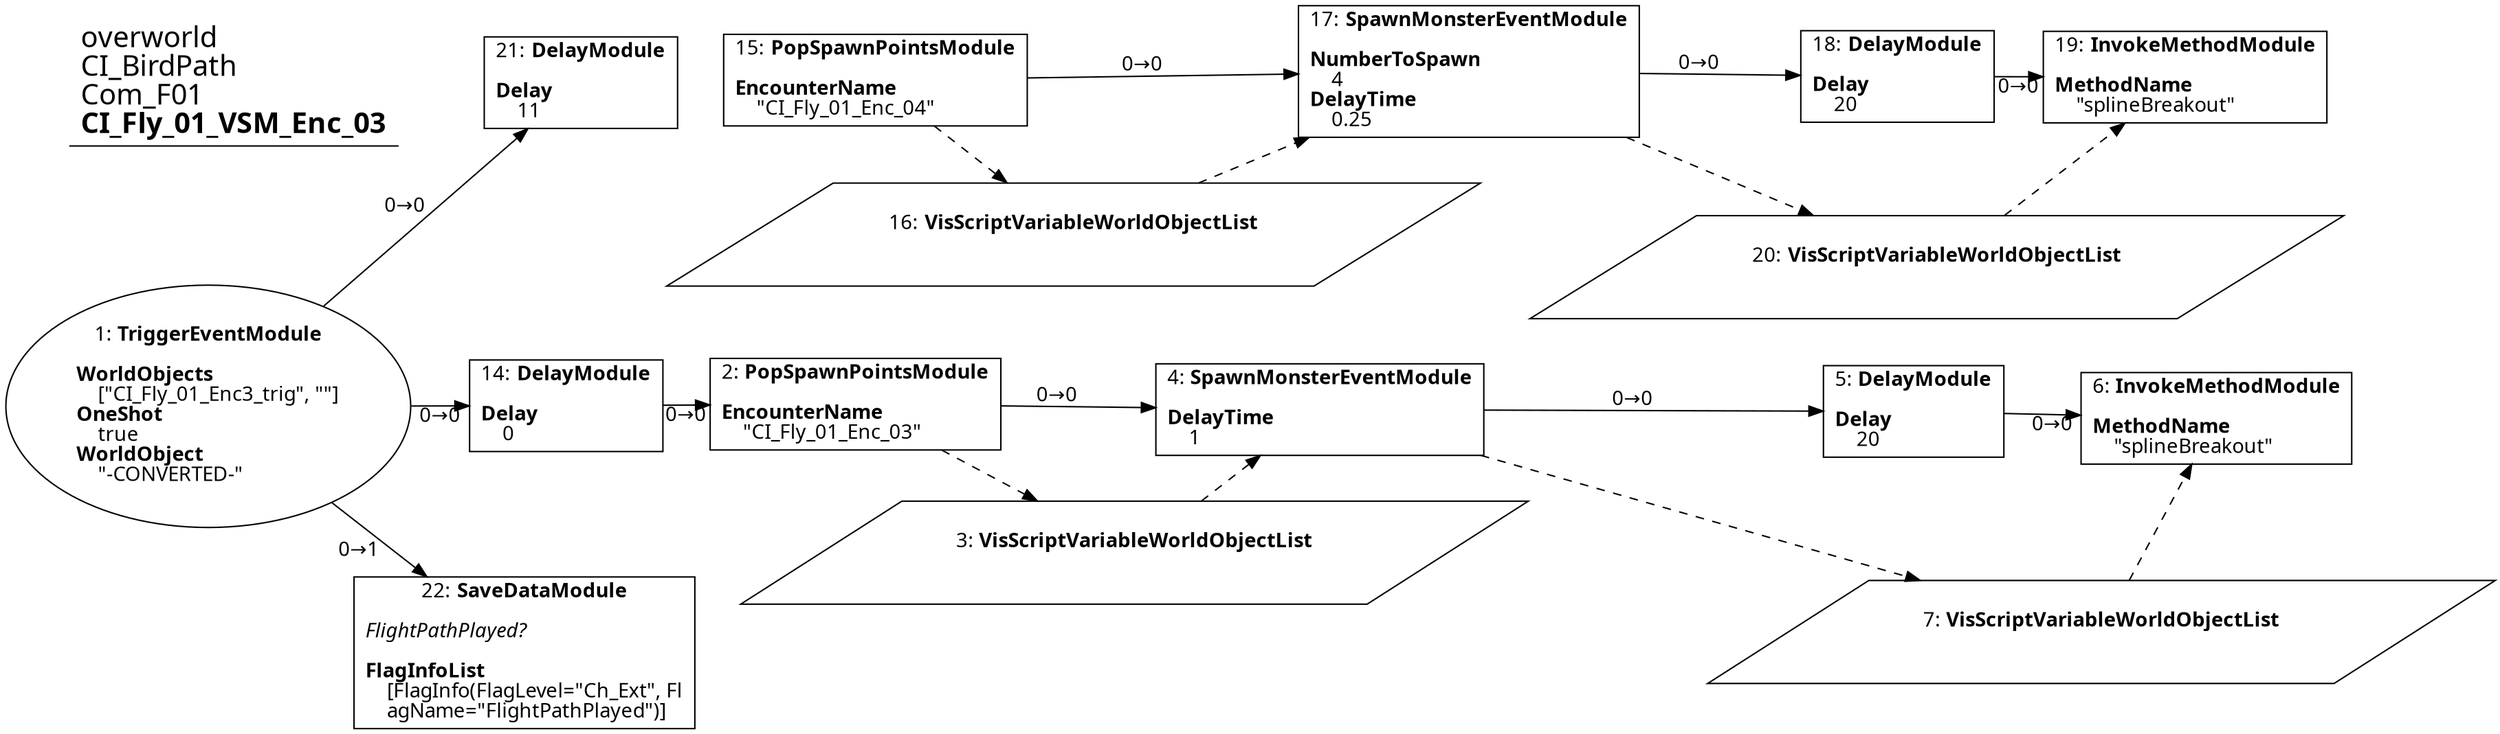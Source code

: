 digraph {
    layout = fdp;
    overlap = prism;
    sep = "+16";
    splines = spline;

    node [ shape = box ];

    graph [ fontname = "Segoe UI" ];
    node [ fontname = "Segoe UI" ];
    edge [ fontname = "Segoe UI" ];

    1 [ label = <1: <b>TriggerEventModule</b><br/><br/><b>WorldObjects</b><br align="left"/>    [&quot;CI_Fly_01_Enc3_trig&quot;, &quot;&quot;]<br align="left"/><b>OneShot</b><br align="left"/>    true<br align="left"/><b>WorldObject</b><br align="left"/>    &quot;-CONVERTED-&quot;<br align="left"/>> ];
    1 [ shape = oval ]
    1 [ pos = "-0.023000002,-0.20500001!" ];
    1 -> 14 [ label = "0→0" ];
    1 -> 21 [ label = "0→0" ];
    1 -> 22 [ label = "0→1" ];

    2 [ label = <2: <b>PopSpawnPointsModule</b><br/><br/><b>EncounterName</b><br align="left"/>    &quot;CI_Fly_01_Enc_03&quot;<br align="left"/>> ];
    2 [ pos = "0.43300003,-0.20500001!" ];
    2 -> 4 [ label = "0→0" ];
    2 -> 3 [ style = dashed ];

    3 [ label = <3: <b>VisScriptVariableWorldObjectList</b><br/><br/>> ];
    3 [ shape = parallelogram ]
    3 [ pos = "0.67,-0.32500002!" ];

    4 [ label = <4: <b>SpawnMonsterEventModule</b><br/><br/><b>DelayTime</b><br align="left"/>    1<br align="left"/>> ];
    4 [ pos = "0.882,-0.20500001!" ];
    4 -> 5 [ label = "0→0" ];
    3 -> 4 [ style = dashed ];
    4 -> 7 [ style = dashed ];

    5 [ label = <5: <b>DelayModule</b><br/><br/><b>Delay</b><br align="left"/>    20<br align="left"/>> ];
    5 [ pos = "1.1650001,-0.20500001!" ];
    5 -> 6 [ label = "0→0" ];

    6 [ label = <6: <b>InvokeMethodModule</b><br/><br/><b>MethodName</b><br align="left"/>    &quot;splineBreakout&quot;<br align="left"/>> ];
    6 [ pos = "1.3360001,-0.20500001!" ];
    7 -> 6 [ style = dashed ];

    7 [ label = <7: <b>VisScriptVariableWorldObjectList</b><br/><br/>> ];
    7 [ shape = parallelogram ]
    7 [ pos = "1.1520001,-0.37100002!" ];

    14 [ label = <14: <b>DelayModule</b><br/><br/><b>Delay</b><br align="left"/>    0<br align="left"/>> ];
    14 [ pos = "0.23900001,-0.20500001!" ];
    14 -> 2 [ label = "0→0" ];

    15 [ label = <15: <b>PopSpawnPointsModule</b><br/><br/><b>EncounterName</b><br align="left"/>    &quot;CI_Fly_01_Enc_04&quot;<br align="left"/>> ];
    15 [ pos = "0.44300002,0.049000002!" ];
    15 -> 17 [ label = "0→0" ];
    15 -> 16 [ style = dashed ];

    16 [ label = <16: <b>VisScriptVariableWorldObjectList</b><br/><br/>> ];
    16 [ shape = parallelogram ]
    16 [ pos = "0.68,-0.072000004!" ];

    17 [ label = <17: <b>SpawnMonsterEventModule</b><br/><br/><b>NumberToSpawn</b><br align="left"/>    4<br align="left"/><b>DelayTime</b><br align="left"/>    0.25<br align="left"/>> ];
    17 [ pos = "0.892,0.048!" ];
    17 -> 18 [ label = "0→0" ];
    16 -> 17 [ style = dashed ];
    17 -> 20 [ style = dashed ];

    18 [ label = <18: <b>DelayModule</b><br/><br/><b>Delay</b><br align="left"/>    20<br align="left"/>> ];
    18 [ pos = "1.1750001,0.048!" ];
    18 -> 19 [ label = "0→0" ];

    19 [ label = <19: <b>InvokeMethodModule</b><br/><br/><b>MethodName</b><br align="left"/>    &quot;splineBreakout&quot;<br align="left"/>> ];
    19 [ pos = "1.3460001,0.048!" ];
    20 -> 19 [ style = dashed ];

    20 [ label = <20: <b>VisScriptVariableWorldObjectList</b><br/><br/>> ];
    20 [ shape = parallelogram ]
    20 [ pos = "1.1620001,-0.11800001!" ];

    21 [ label = <21: <b>DelayModule</b><br/><br/><b>Delay</b><br align="left"/>    11<br align="left"/>> ];
    21 [ pos = "0.24900001,0.048!" ];

    22 [ label = <22: <b>SaveDataModule</b><br/><br/><i>FlightPathPlayed?<br align="left"/></i><br align="left"/><b>FlagInfoList</b><br align="left"/>    [FlagInfo(FlagLevel=&quot;Ch_Ext&quot;, Fl<br align="left"/>    agName=&quot;FlightPathPlayed&quot;)]<br align="left"/>> ];
    22 [ pos = "0.23900001,-0.38500002!" ];

    title [ pos = "-0.024,0.05!" ];
    title [ shape = underline ];
    title [ label = <<font point-size="20">overworld<br align="left"/>CI_BirdPath<br align="left"/>Com_F01<br align="left"/><b>CI_Fly_01_VSM_Enc_03</b><br align="left"/></font>> ];
}
